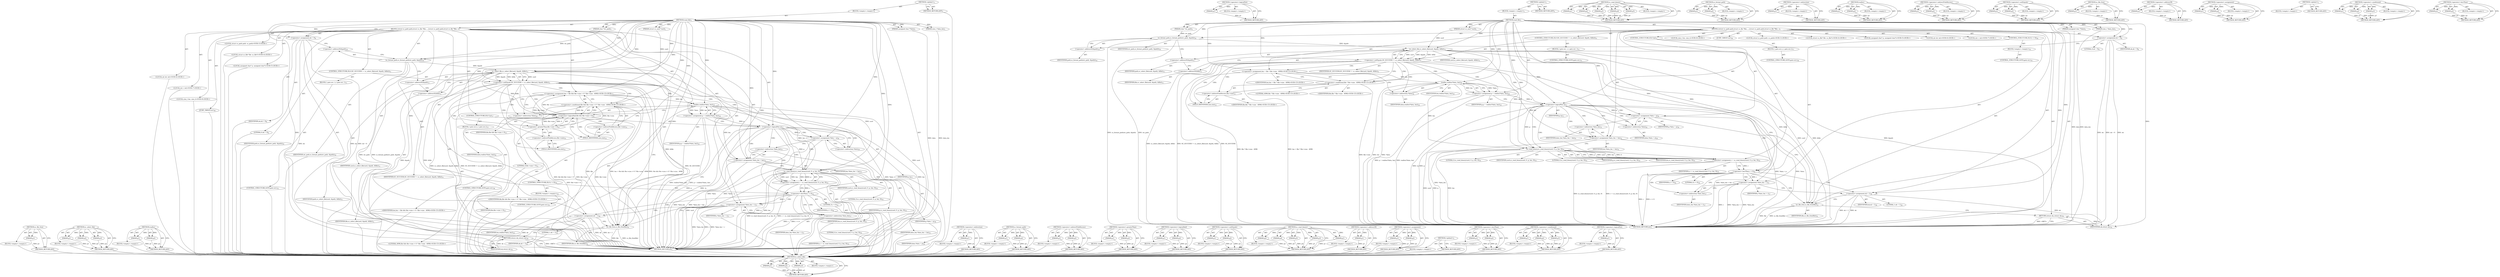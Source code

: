 digraph "&lt;operator&gt;.logicalNot" {
vulnerable_143 [label=<(METHOD,sc_select_file)>];
vulnerable_144 [label=<(PARAM,p1)>];
vulnerable_145 [label=<(PARAM,p2)>];
vulnerable_146 [label=<(PARAM,p3)>];
vulnerable_147 [label=<(BLOCK,&lt;empty&gt;,&lt;empty&gt;)>];
vulnerable_148 [label=<(METHOD_RETURN,ANY)>];
vulnerable_169 [label=<(METHOD,&lt;operator&gt;.logicalNot)>];
vulnerable_170 [label=<(PARAM,p1)>];
vulnerable_171 [label=<(BLOCK,&lt;empty&gt;,&lt;empty&gt;)>];
vulnerable_172 [label=<(METHOD_RETURN,ANY)>];
vulnerable_6 [label=<(METHOD,&lt;global&gt;)<SUB>1</SUB>>];
vulnerable_7 [label=<(BLOCK,&lt;empty&gt;,&lt;empty&gt;)<SUB>1</SUB>>];
vulnerable_8 [label=<(METHOD,read_file)<SUB>1</SUB>>];
vulnerable_9 [label=<(PARAM,struct sc_card *card)<SUB>1</SUB>>];
vulnerable_10 [label=<(PARAM,char *str_path)<SUB>1</SUB>>];
vulnerable_11 [label=<(PARAM,unsigned char **data)<SUB>1</SUB>>];
vulnerable_12 [label=<(PARAM,size_t *data_len)<SUB>1</SUB>>];
vulnerable_13 [label=<(BLOCK,{
	struct sc_path path;
	struct sc_file *file;
...,{
	struct sc_path path;
	struct sc_file *file;
...)<SUB>2</SUB>>];
vulnerable_14 [label="<(LOCAL,struct sc_path path: sc_path)<SUB>3</SUB>>"];
vulnerable_15 [label="<(LOCAL,struct sc_file* file: sc_file*)<SUB>4</SUB>>"];
vulnerable_16 [label="<(LOCAL,unsigned char* p: unsigned char*)<SUB>5</SUB>>"];
vulnerable_17 [label="<(LOCAL,int ok: int)<SUB>6</SUB>>"];
vulnerable_18 [label=<(&lt;operator&gt;.assignment,ok = 0)<SUB>6</SUB>>];
vulnerable_19 [label=<(IDENTIFIER,ok,ok = 0)<SUB>6</SUB>>];
vulnerable_20 [label=<(LITERAL,0,ok = 0)<SUB>6</SUB>>];
vulnerable_21 [label="<(LOCAL,int r: int)<SUB>7</SUB>>"];
vulnerable_22 [label="<(LOCAL,size_t len: size_t)<SUB>8</SUB>>"];
vulnerable_23 [label=<(sc_format_path,sc_format_path(str_path, &amp;path))<SUB>10</SUB>>];
vulnerable_24 [label=<(IDENTIFIER,str_path,sc_format_path(str_path, &amp;path))<SUB>10</SUB>>];
vulnerable_25 [label=<(&lt;operator&gt;.addressOf,&amp;path)<SUB>10</SUB>>];
vulnerable_26 [label=<(IDENTIFIER,path,sc_format_path(str_path, &amp;path))<SUB>10</SUB>>];
vulnerable_27 [label=<(CONTROL_STRUCTURE,IF,if (SC_SUCCESS != sc_select_file(card, &amp;path, &amp;file)))<SUB>11</SUB>>];
vulnerable_28 [label=<(&lt;operator&gt;.notEquals,SC_SUCCESS != sc_select_file(card, &amp;path, &amp;file))<SUB>11</SUB>>];
vulnerable_29 [label=<(IDENTIFIER,SC_SUCCESS,SC_SUCCESS != sc_select_file(card, &amp;path, &amp;file))<SUB>11</SUB>>];
vulnerable_30 [label=<(sc_select_file,sc_select_file(card, &amp;path, &amp;file))<SUB>11</SUB>>];
vulnerable_31 [label=<(IDENTIFIER,card,sc_select_file(card, &amp;path, &amp;file))<SUB>11</SUB>>];
vulnerable_32 [label=<(&lt;operator&gt;.addressOf,&amp;path)<SUB>11</SUB>>];
vulnerable_33 [label=<(IDENTIFIER,path,sc_select_file(card, &amp;path, &amp;file))<SUB>11</SUB>>];
vulnerable_34 [label=<(&lt;operator&gt;.addressOf,&amp;file)<SUB>11</SUB>>];
vulnerable_35 [label=<(IDENTIFIER,file,sc_select_file(card, &amp;path, &amp;file))<SUB>11</SUB>>];
vulnerable_36 [label=<(BLOCK,{
 		goto err;
 	},{
 		goto err;
 	})<SUB>11</SUB>>];
vulnerable_37 [label=<(CONTROL_STRUCTURE,GOTO,goto err;)<SUB>12</SUB>>];
vulnerable_38 [label="<(&lt;operator&gt;.assignment,len = file ? file-&gt;size : 4096)<SUB>15</SUB>>"];
vulnerable_39 [label="<(IDENTIFIER,len,len = file ? file-&gt;size : 4096)<SUB>15</SUB>>"];
vulnerable_40 [label="<(&lt;operator&gt;.conditional,file ? file-&gt;size : 4096)<SUB>15</SUB>>"];
vulnerable_41 [label="<(IDENTIFIER,file,file ? file-&gt;size : 4096)<SUB>15</SUB>>"];
vulnerable_42 [label=<(&lt;operator&gt;.indirectFieldAccess,file-&gt;size)<SUB>15</SUB>>];
vulnerable_43 [label="<(IDENTIFIER,file,file ? file-&gt;size : 4096)<SUB>15</SUB>>"];
vulnerable_44 [label=<(FIELD_IDENTIFIER,size,size)<SUB>15</SUB>>];
vulnerable_45 [label="<(LITERAL,4096,file ? file-&gt;size : 4096)<SUB>15</SUB>>"];
vulnerable_46 [label=<(&lt;operator&gt;.assignment,p = realloc(*data, len))<SUB>16</SUB>>];
vulnerable_47 [label=<(IDENTIFIER,p,p = realloc(*data, len))<SUB>16</SUB>>];
vulnerable_48 [label=<(realloc,realloc(*data, len))<SUB>16</SUB>>];
vulnerable_49 [label=<(&lt;operator&gt;.indirection,*data)<SUB>16</SUB>>];
vulnerable_50 [label=<(IDENTIFIER,data,realloc(*data, len))<SUB>16</SUB>>];
vulnerable_51 [label=<(IDENTIFIER,len,realloc(*data, len))<SUB>16</SUB>>];
vulnerable_52 [label=<(CONTROL_STRUCTURE,IF,if (!p))<SUB>17</SUB>>];
vulnerable_53 [label=<(&lt;operator&gt;.logicalNot,!p)<SUB>17</SUB>>];
vulnerable_54 [label=<(IDENTIFIER,p,!p)<SUB>17</SUB>>];
vulnerable_55 [label=<(BLOCK,{
 		goto err;
	},{
 		goto err;
	})<SUB>17</SUB>>];
vulnerable_56 [label=<(CONTROL_STRUCTURE,GOTO,goto err;)<SUB>18</SUB>>];
vulnerable_57 [label=<(&lt;operator&gt;.assignment,*data = p)<SUB>20</SUB>>];
vulnerable_58 [label=<(&lt;operator&gt;.indirection,*data)<SUB>20</SUB>>];
vulnerable_59 [label=<(IDENTIFIER,data,*data = p)<SUB>20</SUB>>];
vulnerable_60 [label=<(IDENTIFIER,p,*data = p)<SUB>20</SUB>>];
vulnerable_61 [label=<(&lt;operator&gt;.assignment,*data_len = len)<SUB>21</SUB>>];
vulnerable_62 [label=<(&lt;operator&gt;.indirection,*data_len)<SUB>21</SUB>>];
vulnerable_63 [label=<(IDENTIFIER,data_len,*data_len = len)<SUB>21</SUB>>];
vulnerable_64 [label=<(IDENTIFIER,len,*data_len = len)<SUB>21</SUB>>];
vulnerable_65 [label=<(&lt;operator&gt;.assignment,r = sc_read_binary(card, 0, p, len, 0))<SUB>23</SUB>>];
vulnerable_66 [label=<(IDENTIFIER,r,r = sc_read_binary(card, 0, p, len, 0))<SUB>23</SUB>>];
vulnerable_67 [label=<(sc_read_binary,sc_read_binary(card, 0, p, len, 0))<SUB>23</SUB>>];
vulnerable_68 [label=<(IDENTIFIER,card,sc_read_binary(card, 0, p, len, 0))<SUB>23</SUB>>];
vulnerable_69 [label=<(LITERAL,0,sc_read_binary(card, 0, p, len, 0))<SUB>23</SUB>>];
vulnerable_70 [label=<(IDENTIFIER,p,sc_read_binary(card, 0, p, len, 0))<SUB>23</SUB>>];
vulnerable_71 [label=<(IDENTIFIER,len,sc_read_binary(card, 0, p, len, 0))<SUB>23</SUB>>];
vulnerable_72 [label=<(LITERAL,0,sc_read_binary(card, 0, p, len, 0))<SUB>23</SUB>>];
vulnerable_73 [label=<(CONTROL_STRUCTURE,IF,if (r &lt; 0))<SUB>24</SUB>>];
vulnerable_74 [label=<(&lt;operator&gt;.lessThan,r &lt; 0)<SUB>24</SUB>>];
vulnerable_75 [label=<(IDENTIFIER,r,r &lt; 0)<SUB>24</SUB>>];
vulnerable_76 [label=<(LITERAL,0,r &lt; 0)<SUB>24</SUB>>];
vulnerable_77 [label=<(BLOCK,&lt;empty&gt;,&lt;empty&gt;)<SUB>25</SUB>>];
vulnerable_78 [label=<(CONTROL_STRUCTURE,GOTO,goto err;)<SUB>25</SUB>>];
vulnerable_79 [label=<(&lt;operator&gt;.assignment,*data_len = r)<SUB>27</SUB>>];
vulnerable_80 [label=<(&lt;operator&gt;.indirection,*data_len)<SUB>27</SUB>>];
vulnerable_81 [label=<(IDENTIFIER,data_len,*data_len = r)<SUB>27</SUB>>];
vulnerable_82 [label=<(IDENTIFIER,r,*data_len = r)<SUB>27</SUB>>];
vulnerable_83 [label=<(&lt;operator&gt;.assignment,ok = 1)<SUB>28</SUB>>];
vulnerable_84 [label=<(IDENTIFIER,ok,ok = 1)<SUB>28</SUB>>];
vulnerable_85 [label=<(LITERAL,1,ok = 1)<SUB>28</SUB>>];
vulnerable_86 [label=<(JUMP_TARGET,err)<SUB>30</SUB>>];
vulnerable_87 [label=<(sc_file_free,sc_file_free(file))<SUB>31</SUB>>];
vulnerable_88 [label=<(IDENTIFIER,file,sc_file_free(file))<SUB>31</SUB>>];
vulnerable_89 [label=<(RETURN,return ok;,return ok;)<SUB>33</SUB>>];
vulnerable_90 [label=<(IDENTIFIER,ok,return ok;)<SUB>33</SUB>>];
vulnerable_91 [label=<(METHOD_RETURN,int)<SUB>1</SUB>>];
vulnerable_93 [label=<(METHOD_RETURN,ANY)<SUB>1</SUB>>];
vulnerable_173 [label=<(METHOD,sc_read_binary)>];
vulnerable_174 [label=<(PARAM,p1)>];
vulnerable_175 [label=<(PARAM,p2)>];
vulnerable_176 [label=<(PARAM,p3)>];
vulnerable_177 [label=<(PARAM,p4)>];
vulnerable_178 [label=<(PARAM,p5)>];
vulnerable_179 [label=<(BLOCK,&lt;empty&gt;,&lt;empty&gt;)>];
vulnerable_180 [label=<(METHOD_RETURN,ANY)>];
vulnerable_129 [label=<(METHOD,sc_format_path)>];
vulnerable_130 [label=<(PARAM,p1)>];
vulnerable_131 [label=<(PARAM,p2)>];
vulnerable_132 [label=<(BLOCK,&lt;empty&gt;,&lt;empty&gt;)>];
vulnerable_133 [label=<(METHOD_RETURN,ANY)>];
vulnerable_165 [label=<(METHOD,&lt;operator&gt;.indirection)>];
vulnerable_166 [label=<(PARAM,p1)>];
vulnerable_167 [label=<(BLOCK,&lt;empty&gt;,&lt;empty&gt;)>];
vulnerable_168 [label=<(METHOD_RETURN,ANY)>];
vulnerable_160 [label=<(METHOD,realloc)>];
vulnerable_161 [label=<(PARAM,p1)>];
vulnerable_162 [label=<(PARAM,p2)>];
vulnerable_163 [label=<(BLOCK,&lt;empty&gt;,&lt;empty&gt;)>];
vulnerable_164 [label=<(METHOD_RETURN,ANY)>];
vulnerable_155 [label=<(METHOD,&lt;operator&gt;.indirectFieldAccess)>];
vulnerable_156 [label=<(PARAM,p1)>];
vulnerable_157 [label=<(PARAM,p2)>];
vulnerable_158 [label=<(BLOCK,&lt;empty&gt;,&lt;empty&gt;)>];
vulnerable_159 [label=<(METHOD_RETURN,ANY)>];
vulnerable_138 [label=<(METHOD,&lt;operator&gt;.notEquals)>];
vulnerable_139 [label=<(PARAM,p1)>];
vulnerable_140 [label=<(PARAM,p2)>];
vulnerable_141 [label=<(BLOCK,&lt;empty&gt;,&lt;empty&gt;)>];
vulnerable_142 [label=<(METHOD_RETURN,ANY)>];
vulnerable_186 [label=<(METHOD,sc_file_free)>];
vulnerable_187 [label=<(PARAM,p1)>];
vulnerable_188 [label=<(BLOCK,&lt;empty&gt;,&lt;empty&gt;)>];
vulnerable_189 [label=<(METHOD_RETURN,ANY)>];
vulnerable_134 [label=<(METHOD,&lt;operator&gt;.addressOf)>];
vulnerable_135 [label=<(PARAM,p1)>];
vulnerable_136 [label=<(BLOCK,&lt;empty&gt;,&lt;empty&gt;)>];
vulnerable_137 [label=<(METHOD_RETURN,ANY)>];
vulnerable_124 [label=<(METHOD,&lt;operator&gt;.assignment)>];
vulnerable_125 [label=<(PARAM,p1)>];
vulnerable_126 [label=<(PARAM,p2)>];
vulnerable_127 [label=<(BLOCK,&lt;empty&gt;,&lt;empty&gt;)>];
vulnerable_128 [label=<(METHOD_RETURN,ANY)>];
vulnerable_118 [label=<(METHOD,&lt;global&gt;)<SUB>1</SUB>>];
vulnerable_119 [label=<(BLOCK,&lt;empty&gt;,&lt;empty&gt;)>];
vulnerable_120 [label=<(METHOD_RETURN,ANY)>];
vulnerable_149 [label=<(METHOD,&lt;operator&gt;.conditional)>];
vulnerable_150 [label=<(PARAM,p1)>];
vulnerable_151 [label=<(PARAM,p2)>];
vulnerable_152 [label=<(PARAM,p3)>];
vulnerable_153 [label=<(BLOCK,&lt;empty&gt;,&lt;empty&gt;)>];
vulnerable_154 [label=<(METHOD_RETURN,ANY)>];
vulnerable_181 [label=<(METHOD,&lt;operator&gt;.lessThan)>];
vulnerable_182 [label=<(PARAM,p1)>];
vulnerable_183 [label=<(PARAM,p2)>];
vulnerable_184 [label=<(BLOCK,&lt;empty&gt;,&lt;empty&gt;)>];
vulnerable_185 [label=<(METHOD_RETURN,ANY)>];
fixed_202 [label=<(METHOD,sc_file_free)>];
fixed_203 [label=<(PARAM,p1)>];
fixed_204 [label=<(BLOCK,&lt;empty&gt;,&lt;empty&gt;)>];
fixed_205 [label=<(METHOD_RETURN,ANY)>];
fixed_149 [label=<(METHOD,sc_select_file)>];
fixed_150 [label=<(PARAM,p1)>];
fixed_151 [label=<(PARAM,p2)>];
fixed_152 [label=<(PARAM,p3)>];
fixed_153 [label=<(BLOCK,&lt;empty&gt;,&lt;empty&gt;)>];
fixed_154 [label=<(METHOD_RETURN,ANY)>];
fixed_176 [label=<(METHOD,realloc)>];
fixed_177 [label=<(PARAM,p1)>];
fixed_178 [label=<(PARAM,p2)>];
fixed_179 [label=<(BLOCK,&lt;empty&gt;,&lt;empty&gt;)>];
fixed_180 [label=<(METHOD_RETURN,ANY)>];
fixed_6 [label=<(METHOD,&lt;global&gt;)<SUB>1</SUB>>];
fixed_7 [label=<(BLOCK,&lt;empty&gt;,&lt;empty&gt;)<SUB>1</SUB>>];
fixed_8 [label=<(METHOD,read_file)<SUB>1</SUB>>];
fixed_9 [label=<(PARAM,struct sc_card *card)<SUB>1</SUB>>];
fixed_10 [label=<(PARAM,char *str_path)<SUB>1</SUB>>];
fixed_11 [label=<(PARAM,unsigned char **data)<SUB>1</SUB>>];
fixed_12 [label=<(PARAM,size_t *data_len)<SUB>1</SUB>>];
fixed_13 [label=<(BLOCK,{
	struct sc_path path;
	struct sc_file *file;
...,{
	struct sc_path path;
	struct sc_file *file;
...)<SUB>2</SUB>>];
fixed_14 [label="<(LOCAL,struct sc_path path: sc_path)<SUB>3</SUB>>"];
fixed_15 [label="<(LOCAL,struct sc_file* file: sc_file*)<SUB>4</SUB>>"];
fixed_16 [label="<(LOCAL,unsigned char* p: unsigned char*)<SUB>5</SUB>>"];
fixed_17 [label="<(LOCAL,int ok: int)<SUB>6</SUB>>"];
fixed_18 [label=<(&lt;operator&gt;.assignment,ok = 0)<SUB>6</SUB>>];
fixed_19 [label=<(IDENTIFIER,ok,ok = 0)<SUB>6</SUB>>];
fixed_20 [label=<(LITERAL,0,ok = 0)<SUB>6</SUB>>];
fixed_21 [label="<(LOCAL,int r: int)<SUB>7</SUB>>"];
fixed_22 [label="<(LOCAL,size_t len: size_t)<SUB>8</SUB>>"];
fixed_23 [label=<(sc_format_path,sc_format_path(str_path, &amp;path))<SUB>10</SUB>>];
fixed_24 [label=<(IDENTIFIER,str_path,sc_format_path(str_path, &amp;path))<SUB>10</SUB>>];
fixed_25 [label=<(&lt;operator&gt;.addressOf,&amp;path)<SUB>10</SUB>>];
fixed_26 [label=<(IDENTIFIER,path,sc_format_path(str_path, &amp;path))<SUB>10</SUB>>];
fixed_27 [label=<(CONTROL_STRUCTURE,IF,if (SC_SUCCESS != sc_select_file(card, &amp;path, &amp;file)))<SUB>11</SUB>>];
fixed_28 [label=<(&lt;operator&gt;.notEquals,SC_SUCCESS != sc_select_file(card, &amp;path, &amp;file))<SUB>11</SUB>>];
fixed_29 [label=<(IDENTIFIER,SC_SUCCESS,SC_SUCCESS != sc_select_file(card, &amp;path, &amp;file))<SUB>11</SUB>>];
fixed_30 [label=<(sc_select_file,sc_select_file(card, &amp;path, &amp;file))<SUB>11</SUB>>];
fixed_31 [label=<(IDENTIFIER,card,sc_select_file(card, &amp;path, &amp;file))<SUB>11</SUB>>];
fixed_32 [label=<(&lt;operator&gt;.addressOf,&amp;path)<SUB>11</SUB>>];
fixed_33 [label=<(IDENTIFIER,path,sc_select_file(card, &amp;path, &amp;file))<SUB>11</SUB>>];
fixed_34 [label=<(&lt;operator&gt;.addressOf,&amp;file)<SUB>11</SUB>>];
fixed_35 [label=<(IDENTIFIER,file,sc_select_file(card, &amp;path, &amp;file))<SUB>11</SUB>>];
fixed_36 [label=<(BLOCK,{
 		goto err;
 	},{
 		goto err;
 	})<SUB>11</SUB>>];
fixed_37 [label=<(CONTROL_STRUCTURE,GOTO,goto err;)<SUB>12</SUB>>];
fixed_38 [label="<(&lt;operator&gt;.assignment,len = file &amp;&amp; file-&gt;size &gt; 0 ? file-&gt;size : 4096)<SUB>15</SUB>>"];
fixed_39 [label="<(IDENTIFIER,len,len = file &amp;&amp; file-&gt;size &gt; 0 ? file-&gt;size : 4096)<SUB>15</SUB>>"];
fixed_40 [label="<(&lt;operator&gt;.conditional,file &amp;&amp; file-&gt;size &gt; 0 ? file-&gt;size : 4096)<SUB>15</SUB>>"];
fixed_41 [label=<(&lt;operator&gt;.logicalAnd,file &amp;&amp; file-&gt;size &gt; 0)<SUB>15</SUB>>];
fixed_42 [label=<(IDENTIFIER,file,file &amp;&amp; file-&gt;size &gt; 0)<SUB>15</SUB>>];
fixed_43 [label=<(&lt;operator&gt;.greaterThan,file-&gt;size &gt; 0)<SUB>15</SUB>>];
fixed_44 [label=<(&lt;operator&gt;.indirectFieldAccess,file-&gt;size)<SUB>15</SUB>>];
fixed_45 [label=<(IDENTIFIER,file,file-&gt;size &gt; 0)<SUB>15</SUB>>];
fixed_46 [label=<(FIELD_IDENTIFIER,size,size)<SUB>15</SUB>>];
fixed_47 [label=<(LITERAL,0,file-&gt;size &gt; 0)<SUB>15</SUB>>];
fixed_48 [label=<(&lt;operator&gt;.indirectFieldAccess,file-&gt;size)<SUB>15</SUB>>];
fixed_49 [label="<(IDENTIFIER,file,file &amp;&amp; file-&gt;size &gt; 0 ? file-&gt;size : 4096)<SUB>15</SUB>>"];
fixed_50 [label=<(FIELD_IDENTIFIER,size,size)<SUB>15</SUB>>];
fixed_51 [label="<(LITERAL,4096,file &amp;&amp; file-&gt;size &gt; 0 ? file-&gt;size : 4096)<SUB>15</SUB>>"];
fixed_52 [label=<(&lt;operator&gt;.assignment,p = realloc(*data, len))<SUB>16</SUB>>];
fixed_53 [label=<(IDENTIFIER,p,p = realloc(*data, len))<SUB>16</SUB>>];
fixed_54 [label=<(realloc,realloc(*data, len))<SUB>16</SUB>>];
fixed_55 [label=<(&lt;operator&gt;.indirection,*data)<SUB>16</SUB>>];
fixed_56 [label=<(IDENTIFIER,data,realloc(*data, len))<SUB>16</SUB>>];
fixed_57 [label=<(IDENTIFIER,len,realloc(*data, len))<SUB>16</SUB>>];
fixed_58 [label=<(CONTROL_STRUCTURE,IF,if (!p))<SUB>17</SUB>>];
fixed_59 [label=<(&lt;operator&gt;.logicalNot,!p)<SUB>17</SUB>>];
fixed_60 [label=<(IDENTIFIER,p,!p)<SUB>17</SUB>>];
fixed_61 [label=<(BLOCK,{
 		goto err;
	},{
 		goto err;
	})<SUB>17</SUB>>];
fixed_62 [label=<(CONTROL_STRUCTURE,GOTO,goto err;)<SUB>18</SUB>>];
fixed_63 [label=<(&lt;operator&gt;.assignment,*data = p)<SUB>20</SUB>>];
fixed_64 [label=<(&lt;operator&gt;.indirection,*data)<SUB>20</SUB>>];
fixed_65 [label=<(IDENTIFIER,data,*data = p)<SUB>20</SUB>>];
fixed_66 [label=<(IDENTIFIER,p,*data = p)<SUB>20</SUB>>];
fixed_67 [label=<(&lt;operator&gt;.assignment,*data_len = len)<SUB>21</SUB>>];
fixed_68 [label=<(&lt;operator&gt;.indirection,*data_len)<SUB>21</SUB>>];
fixed_69 [label=<(IDENTIFIER,data_len,*data_len = len)<SUB>21</SUB>>];
fixed_70 [label=<(IDENTIFIER,len,*data_len = len)<SUB>21</SUB>>];
fixed_71 [label=<(&lt;operator&gt;.assignment,r = sc_read_binary(card, 0, p, len, 0))<SUB>23</SUB>>];
fixed_72 [label=<(IDENTIFIER,r,r = sc_read_binary(card, 0, p, len, 0))<SUB>23</SUB>>];
fixed_73 [label=<(sc_read_binary,sc_read_binary(card, 0, p, len, 0))<SUB>23</SUB>>];
fixed_74 [label=<(IDENTIFIER,card,sc_read_binary(card, 0, p, len, 0))<SUB>23</SUB>>];
fixed_75 [label=<(LITERAL,0,sc_read_binary(card, 0, p, len, 0))<SUB>23</SUB>>];
fixed_76 [label=<(IDENTIFIER,p,sc_read_binary(card, 0, p, len, 0))<SUB>23</SUB>>];
fixed_77 [label=<(IDENTIFIER,len,sc_read_binary(card, 0, p, len, 0))<SUB>23</SUB>>];
fixed_78 [label=<(LITERAL,0,sc_read_binary(card, 0, p, len, 0))<SUB>23</SUB>>];
fixed_79 [label=<(CONTROL_STRUCTURE,IF,if (r &lt; 0))<SUB>24</SUB>>];
fixed_80 [label=<(&lt;operator&gt;.lessThan,r &lt; 0)<SUB>24</SUB>>];
fixed_81 [label=<(IDENTIFIER,r,r &lt; 0)<SUB>24</SUB>>];
fixed_82 [label=<(LITERAL,0,r &lt; 0)<SUB>24</SUB>>];
fixed_83 [label=<(BLOCK,&lt;empty&gt;,&lt;empty&gt;)<SUB>25</SUB>>];
fixed_84 [label=<(CONTROL_STRUCTURE,GOTO,goto err;)<SUB>25</SUB>>];
fixed_85 [label=<(&lt;operator&gt;.assignment,*data_len = r)<SUB>27</SUB>>];
fixed_86 [label=<(&lt;operator&gt;.indirection,*data_len)<SUB>27</SUB>>];
fixed_87 [label=<(IDENTIFIER,data_len,*data_len = r)<SUB>27</SUB>>];
fixed_88 [label=<(IDENTIFIER,r,*data_len = r)<SUB>27</SUB>>];
fixed_89 [label=<(&lt;operator&gt;.assignment,ok = 1)<SUB>28</SUB>>];
fixed_90 [label=<(IDENTIFIER,ok,ok = 1)<SUB>28</SUB>>];
fixed_91 [label=<(LITERAL,1,ok = 1)<SUB>28</SUB>>];
fixed_92 [label=<(JUMP_TARGET,err)<SUB>30</SUB>>];
fixed_93 [label=<(sc_file_free,sc_file_free(file))<SUB>31</SUB>>];
fixed_94 [label=<(IDENTIFIER,file,sc_file_free(file))<SUB>31</SUB>>];
fixed_95 [label=<(RETURN,return ok;,return ok;)<SUB>33</SUB>>];
fixed_96 [label=<(IDENTIFIER,ok,return ok;)<SUB>33</SUB>>];
fixed_97 [label=<(METHOD_RETURN,int)<SUB>1</SUB>>];
fixed_99 [label=<(METHOD_RETURN,ANY)<SUB>1</SUB>>];
fixed_181 [label=<(METHOD,&lt;operator&gt;.indirection)>];
fixed_182 [label=<(PARAM,p1)>];
fixed_183 [label=<(BLOCK,&lt;empty&gt;,&lt;empty&gt;)>];
fixed_184 [label=<(METHOD_RETURN,ANY)>];
fixed_135 [label=<(METHOD,sc_format_path)>];
fixed_136 [label=<(PARAM,p1)>];
fixed_137 [label=<(PARAM,p2)>];
fixed_138 [label=<(BLOCK,&lt;empty&gt;,&lt;empty&gt;)>];
fixed_139 [label=<(METHOD_RETURN,ANY)>];
fixed_171 [label=<(METHOD,&lt;operator&gt;.indirectFieldAccess)>];
fixed_172 [label=<(PARAM,p1)>];
fixed_173 [label=<(PARAM,p2)>];
fixed_174 [label=<(BLOCK,&lt;empty&gt;,&lt;empty&gt;)>];
fixed_175 [label=<(METHOD_RETURN,ANY)>];
fixed_166 [label=<(METHOD,&lt;operator&gt;.greaterThan)>];
fixed_167 [label=<(PARAM,p1)>];
fixed_168 [label=<(PARAM,p2)>];
fixed_169 [label=<(BLOCK,&lt;empty&gt;,&lt;empty&gt;)>];
fixed_170 [label=<(METHOD_RETURN,ANY)>];
fixed_161 [label=<(METHOD,&lt;operator&gt;.logicalAnd)>];
fixed_162 [label=<(PARAM,p1)>];
fixed_163 [label=<(PARAM,p2)>];
fixed_164 [label=<(BLOCK,&lt;empty&gt;,&lt;empty&gt;)>];
fixed_165 [label=<(METHOD_RETURN,ANY)>];
fixed_144 [label=<(METHOD,&lt;operator&gt;.notEquals)>];
fixed_145 [label=<(PARAM,p1)>];
fixed_146 [label=<(PARAM,p2)>];
fixed_147 [label=<(BLOCK,&lt;empty&gt;,&lt;empty&gt;)>];
fixed_148 [label=<(METHOD_RETURN,ANY)>];
fixed_189 [label=<(METHOD,sc_read_binary)>];
fixed_190 [label=<(PARAM,p1)>];
fixed_191 [label=<(PARAM,p2)>];
fixed_192 [label=<(PARAM,p3)>];
fixed_193 [label=<(PARAM,p4)>];
fixed_194 [label=<(PARAM,p5)>];
fixed_195 [label=<(BLOCK,&lt;empty&gt;,&lt;empty&gt;)>];
fixed_196 [label=<(METHOD_RETURN,ANY)>];
fixed_140 [label=<(METHOD,&lt;operator&gt;.addressOf)>];
fixed_141 [label=<(PARAM,p1)>];
fixed_142 [label=<(BLOCK,&lt;empty&gt;,&lt;empty&gt;)>];
fixed_143 [label=<(METHOD_RETURN,ANY)>];
fixed_130 [label=<(METHOD,&lt;operator&gt;.assignment)>];
fixed_131 [label=<(PARAM,p1)>];
fixed_132 [label=<(PARAM,p2)>];
fixed_133 [label=<(BLOCK,&lt;empty&gt;,&lt;empty&gt;)>];
fixed_134 [label=<(METHOD_RETURN,ANY)>];
fixed_124 [label=<(METHOD,&lt;global&gt;)<SUB>1</SUB>>];
fixed_125 [label=<(BLOCK,&lt;empty&gt;,&lt;empty&gt;)>];
fixed_126 [label=<(METHOD_RETURN,ANY)>];
fixed_197 [label=<(METHOD,&lt;operator&gt;.lessThan)>];
fixed_198 [label=<(PARAM,p1)>];
fixed_199 [label=<(PARAM,p2)>];
fixed_200 [label=<(BLOCK,&lt;empty&gt;,&lt;empty&gt;)>];
fixed_201 [label=<(METHOD_RETURN,ANY)>];
fixed_155 [label=<(METHOD,&lt;operator&gt;.conditional)>];
fixed_156 [label=<(PARAM,p1)>];
fixed_157 [label=<(PARAM,p2)>];
fixed_158 [label=<(PARAM,p3)>];
fixed_159 [label=<(BLOCK,&lt;empty&gt;,&lt;empty&gt;)>];
fixed_160 [label=<(METHOD_RETURN,ANY)>];
fixed_185 [label=<(METHOD,&lt;operator&gt;.logicalNot)>];
fixed_186 [label=<(PARAM,p1)>];
fixed_187 [label=<(BLOCK,&lt;empty&gt;,&lt;empty&gt;)>];
fixed_188 [label=<(METHOD_RETURN,ANY)>];
vulnerable_143 -> vulnerable_144  [key=0, label="AST: "];
vulnerable_143 -> vulnerable_144  [key=1, label="DDG: "];
vulnerable_143 -> vulnerable_147  [key=0, label="AST: "];
vulnerable_143 -> vulnerable_145  [key=0, label="AST: "];
vulnerable_143 -> vulnerable_145  [key=1, label="DDG: "];
vulnerable_143 -> vulnerable_148  [key=0, label="AST: "];
vulnerable_143 -> vulnerable_148  [key=1, label="CFG: "];
vulnerable_143 -> vulnerable_146  [key=0, label="AST: "];
vulnerable_143 -> vulnerable_146  [key=1, label="DDG: "];
vulnerable_144 -> vulnerable_148  [key=0, label="DDG: p1"];
vulnerable_145 -> vulnerable_148  [key=0, label="DDG: p2"];
vulnerable_146 -> vulnerable_148  [key=0, label="DDG: p3"];
vulnerable_169 -> vulnerable_170  [key=0, label="AST: "];
vulnerable_169 -> vulnerable_170  [key=1, label="DDG: "];
vulnerable_169 -> vulnerable_171  [key=0, label="AST: "];
vulnerable_169 -> vulnerable_172  [key=0, label="AST: "];
vulnerable_169 -> vulnerable_172  [key=1, label="CFG: "];
vulnerable_170 -> vulnerable_172  [key=0, label="DDG: p1"];
vulnerable_6 -> vulnerable_7  [key=0, label="AST: "];
vulnerable_6 -> vulnerable_93  [key=0, label="AST: "];
vulnerable_6 -> vulnerable_93  [key=1, label="CFG: "];
vulnerable_7 -> vulnerable_8  [key=0, label="AST: "];
vulnerable_8 -> vulnerable_9  [key=0, label="AST: "];
vulnerable_8 -> vulnerable_9  [key=1, label="DDG: "];
vulnerable_8 -> vulnerable_10  [key=0, label="AST: "];
vulnerable_8 -> vulnerable_10  [key=1, label="DDG: "];
vulnerable_8 -> vulnerable_11  [key=0, label="AST: "];
vulnerable_8 -> vulnerable_11  [key=1, label="DDG: "];
vulnerable_8 -> vulnerable_12  [key=0, label="AST: "];
vulnerable_8 -> vulnerable_12  [key=1, label="DDG: "];
vulnerable_8 -> vulnerable_13  [key=0, label="AST: "];
vulnerable_8 -> vulnerable_91  [key=0, label="AST: "];
vulnerable_8 -> vulnerable_18  [key=0, label="CFG: "];
vulnerable_8 -> vulnerable_18  [key=1, label="DDG: "];
vulnerable_8 -> vulnerable_38  [key=0, label="DDG: "];
vulnerable_8 -> vulnerable_57  [key=0, label="DDG: "];
vulnerable_8 -> vulnerable_61  [key=0, label="DDG: "];
vulnerable_8 -> vulnerable_79  [key=0, label="DDG: "];
vulnerable_8 -> vulnerable_83  [key=0, label="DDG: "];
vulnerable_8 -> vulnerable_23  [key=0, label="DDG: "];
vulnerable_8 -> vulnerable_87  [key=0, label="DDG: "];
vulnerable_8 -> vulnerable_90  [key=0, label="DDG: "];
vulnerable_8 -> vulnerable_28  [key=0, label="DDG: "];
vulnerable_8 -> vulnerable_40  [key=0, label="DDG: "];
vulnerable_8 -> vulnerable_48  [key=0, label="DDG: "];
vulnerable_8 -> vulnerable_53  [key=0, label="DDG: "];
vulnerable_8 -> vulnerable_67  [key=0, label="DDG: "];
vulnerable_8 -> vulnerable_74  [key=0, label="DDG: "];
vulnerable_8 -> vulnerable_30  [key=0, label="DDG: "];
vulnerable_9 -> vulnerable_30  [key=0, label="DDG: card"];
vulnerable_10 -> vulnerable_23  [key=0, label="DDG: str_path"];
vulnerable_11 -> vulnerable_91  [key=0, label="DDG: data"];
vulnerable_12 -> vulnerable_91  [key=0, label="DDG: data_len"];
vulnerable_13 -> vulnerable_14  [key=0, label="AST: "];
vulnerable_13 -> vulnerable_15  [key=0, label="AST: "];
vulnerable_13 -> vulnerable_16  [key=0, label="AST: "];
vulnerable_13 -> vulnerable_17  [key=0, label="AST: "];
vulnerable_13 -> vulnerable_18  [key=0, label="AST: "];
vulnerable_13 -> vulnerable_21  [key=0, label="AST: "];
vulnerable_13 -> vulnerable_22  [key=0, label="AST: "];
vulnerable_13 -> vulnerable_23  [key=0, label="AST: "];
vulnerable_13 -> vulnerable_27  [key=0, label="AST: "];
vulnerable_13 -> vulnerable_38  [key=0, label="AST: "];
vulnerable_13 -> vulnerable_46  [key=0, label="AST: "];
vulnerable_13 -> vulnerable_52  [key=0, label="AST: "];
vulnerable_13 -> vulnerable_57  [key=0, label="AST: "];
vulnerable_13 -> vulnerable_61  [key=0, label="AST: "];
vulnerable_13 -> vulnerable_65  [key=0, label="AST: "];
vulnerable_13 -> vulnerable_73  [key=0, label="AST: "];
vulnerable_13 -> vulnerable_79  [key=0, label="AST: "];
vulnerable_13 -> vulnerable_83  [key=0, label="AST: "];
vulnerable_13 -> vulnerable_86  [key=0, label="AST: "];
vulnerable_13 -> vulnerable_87  [key=0, label="AST: "];
vulnerable_13 -> vulnerable_89  [key=0, label="AST: "];
vulnerable_18 -> vulnerable_19  [key=0, label="AST: "];
vulnerable_18 -> vulnerable_20  [key=0, label="AST: "];
vulnerable_18 -> vulnerable_25  [key=0, label="CFG: "];
vulnerable_18 -> vulnerable_91  [key=0, label="DDG: ok"];
vulnerable_18 -> vulnerable_91  [key=1, label="DDG: ok = 0"];
vulnerable_18 -> vulnerable_90  [key=0, label="DDG: ok"];
vulnerable_23 -> vulnerable_24  [key=0, label="AST: "];
vulnerable_23 -> vulnerable_25  [key=0, label="AST: "];
vulnerable_23 -> vulnerable_32  [key=0, label="CFG: "];
vulnerable_23 -> vulnerable_91  [key=0, label="DDG: str_path"];
vulnerable_23 -> vulnerable_91  [key=1, label="DDG: sc_format_path(str_path, &amp;path)"];
vulnerable_23 -> vulnerable_30  [key=0, label="DDG: &amp;path"];
vulnerable_25 -> vulnerable_26  [key=0, label="AST: "];
vulnerable_25 -> vulnerable_23  [key=0, label="CFG: "];
vulnerable_27 -> vulnerable_28  [key=0, label="AST: "];
vulnerable_27 -> vulnerable_36  [key=0, label="AST: "];
vulnerable_28 -> vulnerable_29  [key=0, label="AST: "];
vulnerable_28 -> vulnerable_30  [key=0, label="AST: "];
vulnerable_28 -> vulnerable_87  [key=0, label="CFG: "];
vulnerable_28 -> vulnerable_44  [key=0, label="CFG: "];
vulnerable_28 -> vulnerable_44  [key=1, label="CDG: "];
vulnerable_28 -> vulnerable_40  [key=0, label="CFG: "];
vulnerable_28 -> vulnerable_40  [key=1, label="CDG: "];
vulnerable_28 -> vulnerable_91  [key=0, label="DDG: sc_select_file(card, &amp;path, &amp;file)"];
vulnerable_28 -> vulnerable_91  [key=1, label="DDG: SC_SUCCESS != sc_select_file(card, &amp;path, &amp;file)"];
vulnerable_28 -> vulnerable_91  [key=2, label="DDG: SC_SUCCESS"];
vulnerable_28 -> vulnerable_48  [key=0, label="CDG: "];
vulnerable_28 -> vulnerable_49  [key=0, label="CDG: "];
vulnerable_28 -> vulnerable_46  [key=0, label="CDG: "];
vulnerable_28 -> vulnerable_53  [key=0, label="CDG: "];
vulnerable_28 -> vulnerable_38  [key=0, label="CDG: "];
vulnerable_28 -> vulnerable_42  [key=0, label="CDG: "];
vulnerable_30 -> vulnerable_31  [key=0, label="AST: "];
vulnerable_30 -> vulnerable_32  [key=0, label="AST: "];
vulnerable_30 -> vulnerable_34  [key=0, label="AST: "];
vulnerable_30 -> vulnerable_28  [key=0, label="CFG: "];
vulnerable_30 -> vulnerable_28  [key=1, label="DDG: card"];
vulnerable_30 -> vulnerable_28  [key=2, label="DDG: &amp;path"];
vulnerable_30 -> vulnerable_28  [key=3, label="DDG: &amp;file"];
vulnerable_30 -> vulnerable_91  [key=0, label="DDG: card"];
vulnerable_30 -> vulnerable_91  [key=1, label="DDG: &amp;path"];
vulnerable_30 -> vulnerable_91  [key=2, label="DDG: &amp;file"];
vulnerable_30 -> vulnerable_87  [key=0, label="DDG: &amp;file"];
vulnerable_30 -> vulnerable_67  [key=0, label="DDG: card"];
vulnerable_32 -> vulnerable_33  [key=0, label="AST: "];
vulnerable_32 -> vulnerable_34  [key=0, label="CFG: "];
vulnerable_34 -> vulnerable_35  [key=0, label="AST: "];
vulnerable_34 -> vulnerable_30  [key=0, label="CFG: "];
vulnerable_36 -> vulnerable_37  [key=0, label="AST: "];
vulnerable_38 -> vulnerable_39  [key=0, label="AST: "];
vulnerable_38 -> vulnerable_40  [key=0, label="AST: "];
vulnerable_38 -> vulnerable_49  [key=0, label="CFG: "];
vulnerable_38 -> vulnerable_91  [key=0, label="DDG: file ? file-&gt;size : 4096"];
vulnerable_38 -> vulnerable_91  [key=1, label="DDG: len = file ? file-&gt;size : 4096"];
vulnerable_38 -> vulnerable_48  [key=0, label="DDG: len"];
vulnerable_40 -> vulnerable_41  [key=0, label="AST: "];
vulnerable_40 -> vulnerable_42  [key=0, label="AST: "];
vulnerable_40 -> vulnerable_45  [key=0, label="AST: "];
vulnerable_40 -> vulnerable_38  [key=0, label="CFG: "];
vulnerable_40 -> vulnerable_91  [key=0, label="DDG: file-&gt;size"];
vulnerable_42 -> vulnerable_43  [key=0, label="AST: "];
vulnerable_42 -> vulnerable_44  [key=0, label="AST: "];
vulnerable_42 -> vulnerable_40  [key=0, label="CFG: "];
vulnerable_44 -> vulnerable_42  [key=0, label="CFG: "];
vulnerable_46 -> vulnerable_47  [key=0, label="AST: "];
vulnerable_46 -> vulnerable_48  [key=0, label="AST: "];
vulnerable_46 -> vulnerable_53  [key=0, label="CFG: "];
vulnerable_46 -> vulnerable_53  [key=1, label="DDG: p"];
vulnerable_46 -> vulnerable_91  [key=0, label="DDG: realloc(*data, len)"];
vulnerable_46 -> vulnerable_91  [key=1, label="DDG: p = realloc(*data, len)"];
vulnerable_48 -> vulnerable_49  [key=0, label="AST: "];
vulnerable_48 -> vulnerable_51  [key=0, label="AST: "];
vulnerable_48 -> vulnerable_46  [key=0, label="CFG: "];
vulnerable_48 -> vulnerable_46  [key=1, label="DDG: *data"];
vulnerable_48 -> vulnerable_46  [key=2, label="DDG: len"];
vulnerable_48 -> vulnerable_91  [key=0, label="DDG: *data"];
vulnerable_48 -> vulnerable_91  [key=1, label="DDG: len"];
vulnerable_48 -> vulnerable_61  [key=0, label="DDG: len"];
vulnerable_48 -> vulnerable_67  [key=0, label="DDG: len"];
vulnerable_49 -> vulnerable_50  [key=0, label="AST: "];
vulnerable_49 -> vulnerable_48  [key=0, label="CFG: "];
vulnerable_52 -> vulnerable_53  [key=0, label="AST: "];
vulnerable_52 -> vulnerable_55  [key=0, label="AST: "];
vulnerable_53 -> vulnerable_54  [key=0, label="AST: "];
vulnerable_53 -> vulnerable_87  [key=0, label="CFG: "];
vulnerable_53 -> vulnerable_58  [key=0, label="CFG: "];
vulnerable_53 -> vulnerable_58  [key=1, label="CDG: "];
vulnerable_53 -> vulnerable_91  [key=0, label="DDG: p"];
vulnerable_53 -> vulnerable_91  [key=1, label="DDG: !p"];
vulnerable_53 -> vulnerable_57  [key=0, label="DDG: p"];
vulnerable_53 -> vulnerable_57  [key=1, label="CDG: "];
vulnerable_53 -> vulnerable_67  [key=0, label="DDG: p"];
vulnerable_53 -> vulnerable_67  [key=1, label="CDG: "];
vulnerable_53 -> vulnerable_61  [key=0, label="CDG: "];
vulnerable_53 -> vulnerable_74  [key=0, label="CDG: "];
vulnerable_53 -> vulnerable_65  [key=0, label="CDG: "];
vulnerable_53 -> vulnerable_62  [key=0, label="CDG: "];
vulnerable_55 -> vulnerable_56  [key=0, label="AST: "];
vulnerable_57 -> vulnerable_58  [key=0, label="AST: "];
vulnerable_57 -> vulnerable_60  [key=0, label="AST: "];
vulnerable_57 -> vulnerable_62  [key=0, label="CFG: "];
vulnerable_57 -> vulnerable_91  [key=0, label="DDG: *data"];
vulnerable_57 -> vulnerable_91  [key=1, label="DDG: *data = p"];
vulnerable_58 -> vulnerable_59  [key=0, label="AST: "];
vulnerable_58 -> vulnerable_57  [key=0, label="CFG: "];
vulnerable_61 -> vulnerable_62  [key=0, label="AST: "];
vulnerable_61 -> vulnerable_64  [key=0, label="AST: "];
vulnerable_61 -> vulnerable_67  [key=0, label="CFG: "];
vulnerable_61 -> vulnerable_91  [key=0, label="DDG: *data_len"];
vulnerable_61 -> vulnerable_91  [key=1, label="DDG: *data_len = len"];
vulnerable_62 -> vulnerable_63  [key=0, label="AST: "];
vulnerable_62 -> vulnerable_61  [key=0, label="CFG: "];
vulnerable_65 -> vulnerable_66  [key=0, label="AST: "];
vulnerable_65 -> vulnerable_67  [key=0, label="AST: "];
vulnerable_65 -> vulnerable_74  [key=0, label="CFG: "];
vulnerable_65 -> vulnerable_74  [key=1, label="DDG: r"];
vulnerable_65 -> vulnerable_91  [key=0, label="DDG: sc_read_binary(card, 0, p, len, 0)"];
vulnerable_65 -> vulnerable_91  [key=1, label="DDG: r = sc_read_binary(card, 0, p, len, 0)"];
vulnerable_67 -> vulnerable_68  [key=0, label="AST: "];
vulnerable_67 -> vulnerable_69  [key=0, label="AST: "];
vulnerable_67 -> vulnerable_70  [key=0, label="AST: "];
vulnerable_67 -> vulnerable_71  [key=0, label="AST: "];
vulnerable_67 -> vulnerable_72  [key=0, label="AST: "];
vulnerable_67 -> vulnerable_65  [key=0, label="CFG: "];
vulnerable_67 -> vulnerable_65  [key=1, label="DDG: p"];
vulnerable_67 -> vulnerable_65  [key=2, label="DDG: card"];
vulnerable_67 -> vulnerable_65  [key=3, label="DDG: len"];
vulnerable_67 -> vulnerable_65  [key=4, label="DDG: 0"];
vulnerable_67 -> vulnerable_91  [key=0, label="DDG: card"];
vulnerable_67 -> vulnerable_91  [key=1, label="DDG: p"];
vulnerable_67 -> vulnerable_91  [key=2, label="DDG: len"];
vulnerable_73 -> vulnerable_74  [key=0, label="AST: "];
vulnerable_73 -> vulnerable_77  [key=0, label="AST: "];
vulnerable_74 -> vulnerable_75  [key=0, label="AST: "];
vulnerable_74 -> vulnerable_76  [key=0, label="AST: "];
vulnerable_74 -> vulnerable_87  [key=0, label="CFG: "];
vulnerable_74 -> vulnerable_80  [key=0, label="CFG: "];
vulnerable_74 -> vulnerable_80  [key=1, label="CDG: "];
vulnerable_74 -> vulnerable_91  [key=0, label="DDG: r"];
vulnerable_74 -> vulnerable_91  [key=1, label="DDG: r &lt; 0"];
vulnerable_74 -> vulnerable_79  [key=0, label="DDG: r"];
vulnerable_74 -> vulnerable_79  [key=1, label="CDG: "];
vulnerable_74 -> vulnerable_83  [key=0, label="CDG: "];
vulnerable_77 -> vulnerable_78  [key=0, label="AST: "];
vulnerable_79 -> vulnerable_80  [key=0, label="AST: "];
vulnerable_79 -> vulnerable_82  [key=0, label="AST: "];
vulnerable_79 -> vulnerable_83  [key=0, label="CFG: "];
vulnerable_79 -> vulnerable_91  [key=0, label="DDG: *data_len"];
vulnerable_79 -> vulnerable_91  [key=1, label="DDG: r"];
vulnerable_79 -> vulnerable_91  [key=2, label="DDG: *data_len = r"];
vulnerable_80 -> vulnerable_81  [key=0, label="AST: "];
vulnerable_80 -> vulnerable_79  [key=0, label="CFG: "];
vulnerable_83 -> vulnerable_84  [key=0, label="AST: "];
vulnerable_83 -> vulnerable_85  [key=0, label="AST: "];
vulnerable_83 -> vulnerable_87  [key=0, label="CFG: "];
vulnerable_83 -> vulnerable_91  [key=0, label="DDG: ok"];
vulnerable_83 -> vulnerable_91  [key=1, label="DDG: ok = 1"];
vulnerable_83 -> vulnerable_90  [key=0, label="DDG: ok"];
vulnerable_87 -> vulnerable_88  [key=0, label="AST: "];
vulnerable_87 -> vulnerable_89  [key=0, label="CFG: "];
vulnerable_87 -> vulnerable_91  [key=0, label="DDG: file"];
vulnerable_87 -> vulnerable_91  [key=1, label="DDG: sc_file_free(file)"];
vulnerable_89 -> vulnerable_90  [key=0, label="AST: "];
vulnerable_89 -> vulnerable_91  [key=0, label="CFG: "];
vulnerable_89 -> vulnerable_91  [key=1, label="DDG: &lt;RET&gt;"];
vulnerable_90 -> vulnerable_89  [key=0, label="DDG: ok"];
vulnerable_173 -> vulnerable_174  [key=0, label="AST: "];
vulnerable_173 -> vulnerable_174  [key=1, label="DDG: "];
vulnerable_173 -> vulnerable_179  [key=0, label="AST: "];
vulnerable_173 -> vulnerable_175  [key=0, label="AST: "];
vulnerable_173 -> vulnerable_175  [key=1, label="DDG: "];
vulnerable_173 -> vulnerable_180  [key=0, label="AST: "];
vulnerable_173 -> vulnerable_180  [key=1, label="CFG: "];
vulnerable_173 -> vulnerable_176  [key=0, label="AST: "];
vulnerable_173 -> vulnerable_176  [key=1, label="DDG: "];
vulnerable_173 -> vulnerable_177  [key=0, label="AST: "];
vulnerable_173 -> vulnerable_177  [key=1, label="DDG: "];
vulnerable_173 -> vulnerable_178  [key=0, label="AST: "];
vulnerable_173 -> vulnerable_178  [key=1, label="DDG: "];
vulnerable_174 -> vulnerable_180  [key=0, label="DDG: p1"];
vulnerable_175 -> vulnerable_180  [key=0, label="DDG: p2"];
vulnerable_176 -> vulnerable_180  [key=0, label="DDG: p3"];
vulnerable_177 -> vulnerable_180  [key=0, label="DDG: p4"];
vulnerable_178 -> vulnerable_180  [key=0, label="DDG: p5"];
vulnerable_129 -> vulnerable_130  [key=0, label="AST: "];
vulnerable_129 -> vulnerable_130  [key=1, label="DDG: "];
vulnerable_129 -> vulnerable_132  [key=0, label="AST: "];
vulnerable_129 -> vulnerable_131  [key=0, label="AST: "];
vulnerable_129 -> vulnerable_131  [key=1, label="DDG: "];
vulnerable_129 -> vulnerable_133  [key=0, label="AST: "];
vulnerable_129 -> vulnerable_133  [key=1, label="CFG: "];
vulnerable_130 -> vulnerable_133  [key=0, label="DDG: p1"];
vulnerable_131 -> vulnerable_133  [key=0, label="DDG: p2"];
vulnerable_165 -> vulnerable_166  [key=0, label="AST: "];
vulnerable_165 -> vulnerable_166  [key=1, label="DDG: "];
vulnerable_165 -> vulnerable_167  [key=0, label="AST: "];
vulnerable_165 -> vulnerable_168  [key=0, label="AST: "];
vulnerable_165 -> vulnerable_168  [key=1, label="CFG: "];
vulnerable_166 -> vulnerable_168  [key=0, label="DDG: p1"];
vulnerable_160 -> vulnerable_161  [key=0, label="AST: "];
vulnerable_160 -> vulnerable_161  [key=1, label="DDG: "];
vulnerable_160 -> vulnerable_163  [key=0, label="AST: "];
vulnerable_160 -> vulnerable_162  [key=0, label="AST: "];
vulnerable_160 -> vulnerable_162  [key=1, label="DDG: "];
vulnerable_160 -> vulnerable_164  [key=0, label="AST: "];
vulnerable_160 -> vulnerable_164  [key=1, label="CFG: "];
vulnerable_161 -> vulnerable_164  [key=0, label="DDG: p1"];
vulnerable_162 -> vulnerable_164  [key=0, label="DDG: p2"];
vulnerable_155 -> vulnerable_156  [key=0, label="AST: "];
vulnerable_155 -> vulnerable_156  [key=1, label="DDG: "];
vulnerable_155 -> vulnerable_158  [key=0, label="AST: "];
vulnerable_155 -> vulnerable_157  [key=0, label="AST: "];
vulnerable_155 -> vulnerable_157  [key=1, label="DDG: "];
vulnerable_155 -> vulnerable_159  [key=0, label="AST: "];
vulnerable_155 -> vulnerable_159  [key=1, label="CFG: "];
vulnerable_156 -> vulnerable_159  [key=0, label="DDG: p1"];
vulnerable_157 -> vulnerable_159  [key=0, label="DDG: p2"];
vulnerable_138 -> vulnerable_139  [key=0, label="AST: "];
vulnerable_138 -> vulnerable_139  [key=1, label="DDG: "];
vulnerable_138 -> vulnerable_141  [key=0, label="AST: "];
vulnerable_138 -> vulnerable_140  [key=0, label="AST: "];
vulnerable_138 -> vulnerable_140  [key=1, label="DDG: "];
vulnerable_138 -> vulnerable_142  [key=0, label="AST: "];
vulnerable_138 -> vulnerable_142  [key=1, label="CFG: "];
vulnerable_139 -> vulnerable_142  [key=0, label="DDG: p1"];
vulnerable_140 -> vulnerable_142  [key=0, label="DDG: p2"];
vulnerable_186 -> vulnerable_187  [key=0, label="AST: "];
vulnerable_186 -> vulnerable_187  [key=1, label="DDG: "];
vulnerable_186 -> vulnerable_188  [key=0, label="AST: "];
vulnerable_186 -> vulnerable_189  [key=0, label="AST: "];
vulnerable_186 -> vulnerable_189  [key=1, label="CFG: "];
vulnerable_187 -> vulnerable_189  [key=0, label="DDG: p1"];
vulnerable_134 -> vulnerable_135  [key=0, label="AST: "];
vulnerable_134 -> vulnerable_135  [key=1, label="DDG: "];
vulnerable_134 -> vulnerable_136  [key=0, label="AST: "];
vulnerable_134 -> vulnerable_137  [key=0, label="AST: "];
vulnerable_134 -> vulnerable_137  [key=1, label="CFG: "];
vulnerable_135 -> vulnerable_137  [key=0, label="DDG: p1"];
vulnerable_124 -> vulnerable_125  [key=0, label="AST: "];
vulnerable_124 -> vulnerable_125  [key=1, label="DDG: "];
vulnerable_124 -> vulnerable_127  [key=0, label="AST: "];
vulnerable_124 -> vulnerable_126  [key=0, label="AST: "];
vulnerable_124 -> vulnerable_126  [key=1, label="DDG: "];
vulnerable_124 -> vulnerable_128  [key=0, label="AST: "];
vulnerable_124 -> vulnerable_128  [key=1, label="CFG: "];
vulnerable_125 -> vulnerable_128  [key=0, label="DDG: p1"];
vulnerable_126 -> vulnerable_128  [key=0, label="DDG: p2"];
vulnerable_118 -> vulnerable_119  [key=0, label="AST: "];
vulnerable_118 -> vulnerable_120  [key=0, label="AST: "];
vulnerable_118 -> vulnerable_120  [key=1, label="CFG: "];
vulnerable_149 -> vulnerable_150  [key=0, label="AST: "];
vulnerable_149 -> vulnerable_150  [key=1, label="DDG: "];
vulnerable_149 -> vulnerable_153  [key=0, label="AST: "];
vulnerable_149 -> vulnerable_151  [key=0, label="AST: "];
vulnerable_149 -> vulnerable_151  [key=1, label="DDG: "];
vulnerable_149 -> vulnerable_154  [key=0, label="AST: "];
vulnerable_149 -> vulnerable_154  [key=1, label="CFG: "];
vulnerable_149 -> vulnerable_152  [key=0, label="AST: "];
vulnerable_149 -> vulnerable_152  [key=1, label="DDG: "];
vulnerable_150 -> vulnerable_154  [key=0, label="DDG: p1"];
vulnerable_151 -> vulnerable_154  [key=0, label="DDG: p2"];
vulnerable_152 -> vulnerable_154  [key=0, label="DDG: p3"];
vulnerable_181 -> vulnerable_182  [key=0, label="AST: "];
vulnerable_181 -> vulnerable_182  [key=1, label="DDG: "];
vulnerable_181 -> vulnerable_184  [key=0, label="AST: "];
vulnerable_181 -> vulnerable_183  [key=0, label="AST: "];
vulnerable_181 -> vulnerable_183  [key=1, label="DDG: "];
vulnerable_181 -> vulnerable_185  [key=0, label="AST: "];
vulnerable_181 -> vulnerable_185  [key=1, label="CFG: "];
vulnerable_182 -> vulnerable_185  [key=0, label="DDG: p1"];
vulnerable_183 -> vulnerable_185  [key=0, label="DDG: p2"];
fixed_202 -> fixed_203  [key=0, label="AST: "];
fixed_202 -> fixed_203  [key=1, label="DDG: "];
fixed_202 -> fixed_204  [key=0, label="AST: "];
fixed_202 -> fixed_205  [key=0, label="AST: "];
fixed_202 -> fixed_205  [key=1, label="CFG: "];
fixed_203 -> fixed_205  [key=0, label="DDG: p1"];
fixed_204 -> vulnerable_143  [key=0];
fixed_205 -> vulnerable_143  [key=0];
fixed_149 -> fixed_150  [key=0, label="AST: "];
fixed_149 -> fixed_150  [key=1, label="DDG: "];
fixed_149 -> fixed_153  [key=0, label="AST: "];
fixed_149 -> fixed_151  [key=0, label="AST: "];
fixed_149 -> fixed_151  [key=1, label="DDG: "];
fixed_149 -> fixed_154  [key=0, label="AST: "];
fixed_149 -> fixed_154  [key=1, label="CFG: "];
fixed_149 -> fixed_152  [key=0, label="AST: "];
fixed_149 -> fixed_152  [key=1, label="DDG: "];
fixed_150 -> fixed_154  [key=0, label="DDG: p1"];
fixed_151 -> fixed_154  [key=0, label="DDG: p2"];
fixed_152 -> fixed_154  [key=0, label="DDG: p3"];
fixed_153 -> vulnerable_143  [key=0];
fixed_154 -> vulnerable_143  [key=0];
fixed_176 -> fixed_177  [key=0, label="AST: "];
fixed_176 -> fixed_177  [key=1, label="DDG: "];
fixed_176 -> fixed_179  [key=0, label="AST: "];
fixed_176 -> fixed_178  [key=0, label="AST: "];
fixed_176 -> fixed_178  [key=1, label="DDG: "];
fixed_176 -> fixed_180  [key=0, label="AST: "];
fixed_176 -> fixed_180  [key=1, label="CFG: "];
fixed_177 -> fixed_180  [key=0, label="DDG: p1"];
fixed_178 -> fixed_180  [key=0, label="DDG: p2"];
fixed_179 -> vulnerable_143  [key=0];
fixed_180 -> vulnerable_143  [key=0];
fixed_6 -> fixed_7  [key=0, label="AST: "];
fixed_6 -> fixed_99  [key=0, label="AST: "];
fixed_6 -> fixed_99  [key=1, label="CFG: "];
fixed_7 -> fixed_8  [key=0, label="AST: "];
fixed_8 -> fixed_9  [key=0, label="AST: "];
fixed_8 -> fixed_9  [key=1, label="DDG: "];
fixed_8 -> fixed_10  [key=0, label="AST: "];
fixed_8 -> fixed_10  [key=1, label="DDG: "];
fixed_8 -> fixed_11  [key=0, label="AST: "];
fixed_8 -> fixed_11  [key=1, label="DDG: "];
fixed_8 -> fixed_12  [key=0, label="AST: "];
fixed_8 -> fixed_12  [key=1, label="DDG: "];
fixed_8 -> fixed_13  [key=0, label="AST: "];
fixed_8 -> fixed_97  [key=0, label="AST: "];
fixed_8 -> fixed_18  [key=0, label="CFG: "];
fixed_8 -> fixed_18  [key=1, label="DDG: "];
fixed_8 -> fixed_38  [key=0, label="DDG: "];
fixed_8 -> fixed_63  [key=0, label="DDG: "];
fixed_8 -> fixed_67  [key=0, label="DDG: "];
fixed_8 -> fixed_85  [key=0, label="DDG: "];
fixed_8 -> fixed_89  [key=0, label="DDG: "];
fixed_8 -> fixed_23  [key=0, label="DDG: "];
fixed_8 -> fixed_93  [key=0, label="DDG: "];
fixed_8 -> fixed_96  [key=0, label="DDG: "];
fixed_8 -> fixed_28  [key=0, label="DDG: "];
fixed_8 -> fixed_40  [key=0, label="DDG: "];
fixed_8 -> fixed_54  [key=0, label="DDG: "];
fixed_8 -> fixed_59  [key=0, label="DDG: "];
fixed_8 -> fixed_73  [key=0, label="DDG: "];
fixed_8 -> fixed_80  [key=0, label="DDG: "];
fixed_8 -> fixed_30  [key=0, label="DDG: "];
fixed_8 -> fixed_41  [key=0, label="DDG: "];
fixed_8 -> fixed_43  [key=0, label="DDG: "];
fixed_9 -> fixed_30  [key=0, label="DDG: card"];
fixed_10 -> fixed_23  [key=0, label="DDG: str_path"];
fixed_11 -> fixed_97  [key=0, label="DDG: data"];
fixed_12 -> fixed_97  [key=0, label="DDG: data_len"];
fixed_13 -> fixed_14  [key=0, label="AST: "];
fixed_13 -> fixed_15  [key=0, label="AST: "];
fixed_13 -> fixed_16  [key=0, label="AST: "];
fixed_13 -> fixed_17  [key=0, label="AST: "];
fixed_13 -> fixed_18  [key=0, label="AST: "];
fixed_13 -> fixed_21  [key=0, label="AST: "];
fixed_13 -> fixed_22  [key=0, label="AST: "];
fixed_13 -> fixed_23  [key=0, label="AST: "];
fixed_13 -> fixed_27  [key=0, label="AST: "];
fixed_13 -> fixed_38  [key=0, label="AST: "];
fixed_13 -> fixed_52  [key=0, label="AST: "];
fixed_13 -> fixed_58  [key=0, label="AST: "];
fixed_13 -> fixed_63  [key=0, label="AST: "];
fixed_13 -> fixed_67  [key=0, label="AST: "];
fixed_13 -> fixed_71  [key=0, label="AST: "];
fixed_13 -> fixed_79  [key=0, label="AST: "];
fixed_13 -> fixed_85  [key=0, label="AST: "];
fixed_13 -> fixed_89  [key=0, label="AST: "];
fixed_13 -> fixed_92  [key=0, label="AST: "];
fixed_13 -> fixed_93  [key=0, label="AST: "];
fixed_13 -> fixed_95  [key=0, label="AST: "];
fixed_14 -> vulnerable_143  [key=0];
fixed_15 -> vulnerable_143  [key=0];
fixed_16 -> vulnerable_143  [key=0];
fixed_17 -> vulnerable_143  [key=0];
fixed_18 -> fixed_19  [key=0, label="AST: "];
fixed_18 -> fixed_20  [key=0, label="AST: "];
fixed_18 -> fixed_25  [key=0, label="CFG: "];
fixed_18 -> fixed_97  [key=0, label="DDG: ok"];
fixed_18 -> fixed_97  [key=1, label="DDG: ok = 0"];
fixed_18 -> fixed_96  [key=0, label="DDG: ok"];
fixed_19 -> vulnerable_143  [key=0];
fixed_20 -> vulnerable_143  [key=0];
fixed_21 -> vulnerable_143  [key=0];
fixed_22 -> vulnerable_143  [key=0];
fixed_23 -> fixed_24  [key=0, label="AST: "];
fixed_23 -> fixed_25  [key=0, label="AST: "];
fixed_23 -> fixed_32  [key=0, label="CFG: "];
fixed_23 -> fixed_97  [key=0, label="DDG: str_path"];
fixed_23 -> fixed_97  [key=1, label="DDG: sc_format_path(str_path, &amp;path)"];
fixed_23 -> fixed_30  [key=0, label="DDG: &amp;path"];
fixed_24 -> vulnerable_143  [key=0];
fixed_25 -> fixed_26  [key=0, label="AST: "];
fixed_25 -> fixed_23  [key=0, label="CFG: "];
fixed_26 -> vulnerable_143  [key=0];
fixed_27 -> fixed_28  [key=0, label="AST: "];
fixed_27 -> fixed_36  [key=0, label="AST: "];
fixed_28 -> fixed_29  [key=0, label="AST: "];
fixed_28 -> fixed_30  [key=0, label="AST: "];
fixed_28 -> fixed_93  [key=0, label="CFG: "];
fixed_28 -> fixed_41  [key=0, label="CFG: "];
fixed_28 -> fixed_41  [key=1, label="CDG: "];
fixed_28 -> fixed_46  [key=0, label="CFG: "];
fixed_28 -> fixed_46  [key=1, label="CDG: "];
fixed_28 -> fixed_97  [key=0, label="DDG: sc_select_file(card, &amp;path, &amp;file)"];
fixed_28 -> fixed_97  [key=1, label="DDG: SC_SUCCESS != sc_select_file(card, &amp;path, &amp;file)"];
fixed_28 -> fixed_97  [key=2, label="DDG: SC_SUCCESS"];
fixed_28 -> fixed_52  [key=0, label="CDG: "];
fixed_28 -> fixed_38  [key=0, label="CDG: "];
fixed_28 -> fixed_40  [key=0, label="CDG: "];
fixed_28 -> fixed_59  [key=0, label="CDG: "];
fixed_28 -> fixed_54  [key=0, label="CDG: "];
fixed_28 -> fixed_55  [key=0, label="CDG: "];
fixed_28 -> fixed_44  [key=0, label="CDG: "];
fixed_28 -> fixed_43  [key=0, label="CDG: "];
fixed_29 -> vulnerable_143  [key=0];
fixed_30 -> fixed_31  [key=0, label="AST: "];
fixed_30 -> fixed_32  [key=0, label="AST: "];
fixed_30 -> fixed_34  [key=0, label="AST: "];
fixed_30 -> fixed_28  [key=0, label="CFG: "];
fixed_30 -> fixed_28  [key=1, label="DDG: card"];
fixed_30 -> fixed_28  [key=2, label="DDG: &amp;path"];
fixed_30 -> fixed_28  [key=3, label="DDG: &amp;file"];
fixed_30 -> fixed_97  [key=0, label="DDG: card"];
fixed_30 -> fixed_97  [key=1, label="DDG: &amp;path"];
fixed_30 -> fixed_97  [key=2, label="DDG: &amp;file"];
fixed_30 -> fixed_93  [key=0, label="DDG: &amp;file"];
fixed_30 -> fixed_73  [key=0, label="DDG: card"];
fixed_30 -> fixed_41  [key=0, label="DDG: &amp;file"];
fixed_31 -> vulnerable_143  [key=0];
fixed_32 -> fixed_33  [key=0, label="AST: "];
fixed_32 -> fixed_34  [key=0, label="CFG: "];
fixed_33 -> vulnerable_143  [key=0];
fixed_34 -> fixed_35  [key=0, label="AST: "];
fixed_34 -> fixed_30  [key=0, label="CFG: "];
fixed_35 -> vulnerable_143  [key=0];
fixed_36 -> fixed_37  [key=0, label="AST: "];
fixed_37 -> vulnerable_143  [key=0];
fixed_38 -> fixed_39  [key=0, label="AST: "];
fixed_38 -> fixed_40  [key=0, label="AST: "];
fixed_38 -> fixed_55  [key=0, label="CFG: "];
fixed_38 -> fixed_97  [key=0, label="DDG: file &amp;&amp; file-&gt;size &gt; 0 ? file-&gt;size : 4096"];
fixed_38 -> fixed_97  [key=1, label="DDG: len = file &amp;&amp; file-&gt;size &gt; 0 ? file-&gt;size : 4096"];
fixed_38 -> fixed_54  [key=0, label="DDG: len"];
fixed_39 -> vulnerable_143  [key=0];
fixed_40 -> fixed_41  [key=0, label="AST: "];
fixed_40 -> fixed_48  [key=0, label="AST: "];
fixed_40 -> fixed_51  [key=0, label="AST: "];
fixed_40 -> fixed_38  [key=0, label="CFG: "];
fixed_40 -> fixed_97  [key=0, label="DDG: file &amp;&amp; file-&gt;size &gt; 0"];
fixed_40 -> fixed_97  [key=1, label="DDG: file-&gt;size"];
fixed_41 -> fixed_42  [key=0, label="AST: "];
fixed_41 -> fixed_43  [key=0, label="AST: "];
fixed_41 -> fixed_50  [key=0, label="CFG: "];
fixed_41 -> fixed_50  [key=1, label="CDG: "];
fixed_41 -> fixed_40  [key=0, label="CFG: "];
fixed_41 -> fixed_40  [key=1, label="DDG: file"];
fixed_41 -> fixed_97  [key=0, label="DDG: file-&gt;size &gt; 0"];
fixed_41 -> fixed_38  [key=0, label="DDG: file"];
fixed_41 -> fixed_93  [key=0, label="DDG: file"];
fixed_41 -> fixed_48  [key=0, label="CDG: "];
fixed_42 -> vulnerable_143  [key=0];
fixed_43 -> fixed_44  [key=0, label="AST: "];
fixed_43 -> fixed_47  [key=0, label="AST: "];
fixed_43 -> fixed_41  [key=0, label="CFG: "];
fixed_43 -> fixed_41  [key=1, label="DDG: file-&gt;size"];
fixed_43 -> fixed_41  [key=2, label="DDG: 0"];
fixed_43 -> fixed_38  [key=0, label="DDG: file-&gt;size"];
fixed_43 -> fixed_93  [key=0, label="DDG: file-&gt;size"];
fixed_43 -> fixed_40  [key=0, label="DDG: file-&gt;size"];
fixed_44 -> fixed_45  [key=0, label="AST: "];
fixed_44 -> fixed_46  [key=0, label="AST: "];
fixed_44 -> fixed_43  [key=0, label="CFG: "];
fixed_45 -> vulnerable_143  [key=0];
fixed_46 -> fixed_44  [key=0, label="CFG: "];
fixed_47 -> vulnerable_143  [key=0];
fixed_48 -> fixed_49  [key=0, label="AST: "];
fixed_48 -> fixed_50  [key=0, label="AST: "];
fixed_48 -> fixed_40  [key=0, label="CFG: "];
fixed_49 -> vulnerable_143  [key=0];
fixed_50 -> fixed_48  [key=0, label="CFG: "];
fixed_51 -> vulnerable_143  [key=0];
fixed_52 -> fixed_53  [key=0, label="AST: "];
fixed_52 -> fixed_54  [key=0, label="AST: "];
fixed_52 -> fixed_59  [key=0, label="CFG: "];
fixed_52 -> fixed_59  [key=1, label="DDG: p"];
fixed_52 -> fixed_97  [key=0, label="DDG: realloc(*data, len)"];
fixed_52 -> fixed_97  [key=1, label="DDG: p = realloc(*data, len)"];
fixed_53 -> vulnerable_143  [key=0];
fixed_54 -> fixed_55  [key=0, label="AST: "];
fixed_54 -> fixed_57  [key=0, label="AST: "];
fixed_54 -> fixed_52  [key=0, label="CFG: "];
fixed_54 -> fixed_52  [key=1, label="DDG: *data"];
fixed_54 -> fixed_52  [key=2, label="DDG: len"];
fixed_54 -> fixed_97  [key=0, label="DDG: *data"];
fixed_54 -> fixed_97  [key=1, label="DDG: len"];
fixed_54 -> fixed_67  [key=0, label="DDG: len"];
fixed_54 -> fixed_73  [key=0, label="DDG: len"];
fixed_55 -> fixed_56  [key=0, label="AST: "];
fixed_55 -> fixed_54  [key=0, label="CFG: "];
fixed_56 -> vulnerable_143  [key=0];
fixed_57 -> vulnerable_143  [key=0];
fixed_58 -> fixed_59  [key=0, label="AST: "];
fixed_58 -> fixed_61  [key=0, label="AST: "];
fixed_59 -> fixed_60  [key=0, label="AST: "];
fixed_59 -> fixed_93  [key=0, label="CFG: "];
fixed_59 -> fixed_64  [key=0, label="CFG: "];
fixed_59 -> fixed_64  [key=1, label="CDG: "];
fixed_59 -> fixed_97  [key=0, label="DDG: p"];
fixed_59 -> fixed_97  [key=1, label="DDG: !p"];
fixed_59 -> fixed_63  [key=0, label="DDG: p"];
fixed_59 -> fixed_63  [key=1, label="CDG: "];
fixed_59 -> fixed_73  [key=0, label="DDG: p"];
fixed_59 -> fixed_73  [key=1, label="CDG: "];
fixed_59 -> fixed_68  [key=0, label="CDG: "];
fixed_59 -> fixed_67  [key=0, label="CDG: "];
fixed_59 -> fixed_80  [key=0, label="CDG: "];
fixed_59 -> fixed_71  [key=0, label="CDG: "];
fixed_60 -> vulnerable_143  [key=0];
fixed_61 -> fixed_62  [key=0, label="AST: "];
fixed_62 -> vulnerable_143  [key=0];
fixed_63 -> fixed_64  [key=0, label="AST: "];
fixed_63 -> fixed_66  [key=0, label="AST: "];
fixed_63 -> fixed_68  [key=0, label="CFG: "];
fixed_63 -> fixed_97  [key=0, label="DDG: *data"];
fixed_63 -> fixed_97  [key=1, label="DDG: *data = p"];
fixed_64 -> fixed_65  [key=0, label="AST: "];
fixed_64 -> fixed_63  [key=0, label="CFG: "];
fixed_65 -> vulnerable_143  [key=0];
fixed_66 -> vulnerable_143  [key=0];
fixed_67 -> fixed_68  [key=0, label="AST: "];
fixed_67 -> fixed_70  [key=0, label="AST: "];
fixed_67 -> fixed_73  [key=0, label="CFG: "];
fixed_67 -> fixed_97  [key=0, label="DDG: *data_len"];
fixed_67 -> fixed_97  [key=1, label="DDG: *data_len = len"];
fixed_68 -> fixed_69  [key=0, label="AST: "];
fixed_68 -> fixed_67  [key=0, label="CFG: "];
fixed_69 -> vulnerable_143  [key=0];
fixed_70 -> vulnerable_143  [key=0];
fixed_71 -> fixed_72  [key=0, label="AST: "];
fixed_71 -> fixed_73  [key=0, label="AST: "];
fixed_71 -> fixed_80  [key=0, label="CFG: "];
fixed_71 -> fixed_80  [key=1, label="DDG: r"];
fixed_71 -> fixed_97  [key=0, label="DDG: sc_read_binary(card, 0, p, len, 0)"];
fixed_71 -> fixed_97  [key=1, label="DDG: r = sc_read_binary(card, 0, p, len, 0)"];
fixed_72 -> vulnerable_143  [key=0];
fixed_73 -> fixed_74  [key=0, label="AST: "];
fixed_73 -> fixed_75  [key=0, label="AST: "];
fixed_73 -> fixed_76  [key=0, label="AST: "];
fixed_73 -> fixed_77  [key=0, label="AST: "];
fixed_73 -> fixed_78  [key=0, label="AST: "];
fixed_73 -> fixed_71  [key=0, label="CFG: "];
fixed_73 -> fixed_71  [key=1, label="DDG: card"];
fixed_73 -> fixed_71  [key=2, label="DDG: len"];
fixed_73 -> fixed_71  [key=3, label="DDG: 0"];
fixed_73 -> fixed_71  [key=4, label="DDG: p"];
fixed_73 -> fixed_97  [key=0, label="DDG: card"];
fixed_73 -> fixed_97  [key=1, label="DDG: p"];
fixed_73 -> fixed_97  [key=2, label="DDG: len"];
fixed_74 -> vulnerable_143  [key=0];
fixed_75 -> vulnerable_143  [key=0];
fixed_76 -> vulnerable_143  [key=0];
fixed_77 -> vulnerable_143  [key=0];
fixed_78 -> vulnerable_143  [key=0];
fixed_79 -> fixed_80  [key=0, label="AST: "];
fixed_79 -> fixed_83  [key=0, label="AST: "];
fixed_80 -> fixed_81  [key=0, label="AST: "];
fixed_80 -> fixed_82  [key=0, label="AST: "];
fixed_80 -> fixed_93  [key=0, label="CFG: "];
fixed_80 -> fixed_86  [key=0, label="CFG: "];
fixed_80 -> fixed_86  [key=1, label="CDG: "];
fixed_80 -> fixed_97  [key=0, label="DDG: r"];
fixed_80 -> fixed_97  [key=1, label="DDG: r &lt; 0"];
fixed_80 -> fixed_85  [key=0, label="DDG: r"];
fixed_80 -> fixed_85  [key=1, label="CDG: "];
fixed_80 -> fixed_89  [key=0, label="CDG: "];
fixed_81 -> vulnerable_143  [key=0];
fixed_82 -> vulnerable_143  [key=0];
fixed_83 -> fixed_84  [key=0, label="AST: "];
fixed_84 -> vulnerable_143  [key=0];
fixed_85 -> fixed_86  [key=0, label="AST: "];
fixed_85 -> fixed_88  [key=0, label="AST: "];
fixed_85 -> fixed_89  [key=0, label="CFG: "];
fixed_85 -> fixed_97  [key=0, label="DDG: *data_len"];
fixed_85 -> fixed_97  [key=1, label="DDG: r"];
fixed_85 -> fixed_97  [key=2, label="DDG: *data_len = r"];
fixed_86 -> fixed_87  [key=0, label="AST: "];
fixed_86 -> fixed_85  [key=0, label="CFG: "];
fixed_87 -> vulnerable_143  [key=0];
fixed_88 -> vulnerable_143  [key=0];
fixed_89 -> fixed_90  [key=0, label="AST: "];
fixed_89 -> fixed_91  [key=0, label="AST: "];
fixed_89 -> fixed_93  [key=0, label="CFG: "];
fixed_89 -> fixed_97  [key=0, label="DDG: ok"];
fixed_89 -> fixed_97  [key=1, label="DDG: ok = 1"];
fixed_89 -> fixed_96  [key=0, label="DDG: ok"];
fixed_90 -> vulnerable_143  [key=0];
fixed_91 -> vulnerable_143  [key=0];
fixed_92 -> vulnerable_143  [key=0];
fixed_93 -> fixed_94  [key=0, label="AST: "];
fixed_93 -> fixed_95  [key=0, label="CFG: "];
fixed_93 -> fixed_97  [key=0, label="DDG: file"];
fixed_93 -> fixed_97  [key=1, label="DDG: sc_file_free(file)"];
fixed_94 -> vulnerable_143  [key=0];
fixed_95 -> fixed_96  [key=0, label="AST: "];
fixed_95 -> fixed_97  [key=0, label="CFG: "];
fixed_95 -> fixed_97  [key=1, label="DDG: &lt;RET&gt;"];
fixed_96 -> fixed_95  [key=0, label="DDG: ok"];
fixed_97 -> vulnerable_143  [key=0];
fixed_99 -> vulnerable_143  [key=0];
fixed_181 -> fixed_182  [key=0, label="AST: "];
fixed_181 -> fixed_182  [key=1, label="DDG: "];
fixed_181 -> fixed_183  [key=0, label="AST: "];
fixed_181 -> fixed_184  [key=0, label="AST: "];
fixed_181 -> fixed_184  [key=1, label="CFG: "];
fixed_182 -> fixed_184  [key=0, label="DDG: p1"];
fixed_183 -> vulnerable_143  [key=0];
fixed_184 -> vulnerable_143  [key=0];
fixed_135 -> fixed_136  [key=0, label="AST: "];
fixed_135 -> fixed_136  [key=1, label="DDG: "];
fixed_135 -> fixed_138  [key=0, label="AST: "];
fixed_135 -> fixed_137  [key=0, label="AST: "];
fixed_135 -> fixed_137  [key=1, label="DDG: "];
fixed_135 -> fixed_139  [key=0, label="AST: "];
fixed_135 -> fixed_139  [key=1, label="CFG: "];
fixed_136 -> fixed_139  [key=0, label="DDG: p1"];
fixed_137 -> fixed_139  [key=0, label="DDG: p2"];
fixed_138 -> vulnerable_143  [key=0];
fixed_139 -> vulnerable_143  [key=0];
fixed_171 -> fixed_172  [key=0, label="AST: "];
fixed_171 -> fixed_172  [key=1, label="DDG: "];
fixed_171 -> fixed_174  [key=0, label="AST: "];
fixed_171 -> fixed_173  [key=0, label="AST: "];
fixed_171 -> fixed_173  [key=1, label="DDG: "];
fixed_171 -> fixed_175  [key=0, label="AST: "];
fixed_171 -> fixed_175  [key=1, label="CFG: "];
fixed_172 -> fixed_175  [key=0, label="DDG: p1"];
fixed_173 -> fixed_175  [key=0, label="DDG: p2"];
fixed_174 -> vulnerable_143  [key=0];
fixed_175 -> vulnerable_143  [key=0];
fixed_166 -> fixed_167  [key=0, label="AST: "];
fixed_166 -> fixed_167  [key=1, label="DDG: "];
fixed_166 -> fixed_169  [key=0, label="AST: "];
fixed_166 -> fixed_168  [key=0, label="AST: "];
fixed_166 -> fixed_168  [key=1, label="DDG: "];
fixed_166 -> fixed_170  [key=0, label="AST: "];
fixed_166 -> fixed_170  [key=1, label="CFG: "];
fixed_167 -> fixed_170  [key=0, label="DDG: p1"];
fixed_168 -> fixed_170  [key=0, label="DDG: p2"];
fixed_169 -> vulnerable_143  [key=0];
fixed_170 -> vulnerable_143  [key=0];
fixed_161 -> fixed_162  [key=0, label="AST: "];
fixed_161 -> fixed_162  [key=1, label="DDG: "];
fixed_161 -> fixed_164  [key=0, label="AST: "];
fixed_161 -> fixed_163  [key=0, label="AST: "];
fixed_161 -> fixed_163  [key=1, label="DDG: "];
fixed_161 -> fixed_165  [key=0, label="AST: "];
fixed_161 -> fixed_165  [key=1, label="CFG: "];
fixed_162 -> fixed_165  [key=0, label="DDG: p1"];
fixed_163 -> fixed_165  [key=0, label="DDG: p2"];
fixed_164 -> vulnerable_143  [key=0];
fixed_165 -> vulnerable_143  [key=0];
fixed_144 -> fixed_145  [key=0, label="AST: "];
fixed_144 -> fixed_145  [key=1, label="DDG: "];
fixed_144 -> fixed_147  [key=0, label="AST: "];
fixed_144 -> fixed_146  [key=0, label="AST: "];
fixed_144 -> fixed_146  [key=1, label="DDG: "];
fixed_144 -> fixed_148  [key=0, label="AST: "];
fixed_144 -> fixed_148  [key=1, label="CFG: "];
fixed_145 -> fixed_148  [key=0, label="DDG: p1"];
fixed_146 -> fixed_148  [key=0, label="DDG: p2"];
fixed_147 -> vulnerable_143  [key=0];
fixed_148 -> vulnerable_143  [key=0];
fixed_189 -> fixed_190  [key=0, label="AST: "];
fixed_189 -> fixed_190  [key=1, label="DDG: "];
fixed_189 -> fixed_195  [key=0, label="AST: "];
fixed_189 -> fixed_191  [key=0, label="AST: "];
fixed_189 -> fixed_191  [key=1, label="DDG: "];
fixed_189 -> fixed_196  [key=0, label="AST: "];
fixed_189 -> fixed_196  [key=1, label="CFG: "];
fixed_189 -> fixed_192  [key=0, label="AST: "];
fixed_189 -> fixed_192  [key=1, label="DDG: "];
fixed_189 -> fixed_193  [key=0, label="AST: "];
fixed_189 -> fixed_193  [key=1, label="DDG: "];
fixed_189 -> fixed_194  [key=0, label="AST: "];
fixed_189 -> fixed_194  [key=1, label="DDG: "];
fixed_190 -> fixed_196  [key=0, label="DDG: p1"];
fixed_191 -> fixed_196  [key=0, label="DDG: p2"];
fixed_192 -> fixed_196  [key=0, label="DDG: p3"];
fixed_193 -> fixed_196  [key=0, label="DDG: p4"];
fixed_194 -> fixed_196  [key=0, label="DDG: p5"];
fixed_195 -> vulnerable_143  [key=0];
fixed_196 -> vulnerable_143  [key=0];
fixed_140 -> fixed_141  [key=0, label="AST: "];
fixed_140 -> fixed_141  [key=1, label="DDG: "];
fixed_140 -> fixed_142  [key=0, label="AST: "];
fixed_140 -> fixed_143  [key=0, label="AST: "];
fixed_140 -> fixed_143  [key=1, label="CFG: "];
fixed_141 -> fixed_143  [key=0, label="DDG: p1"];
fixed_142 -> vulnerable_143  [key=0];
fixed_143 -> vulnerable_143  [key=0];
fixed_130 -> fixed_131  [key=0, label="AST: "];
fixed_130 -> fixed_131  [key=1, label="DDG: "];
fixed_130 -> fixed_133  [key=0, label="AST: "];
fixed_130 -> fixed_132  [key=0, label="AST: "];
fixed_130 -> fixed_132  [key=1, label="DDG: "];
fixed_130 -> fixed_134  [key=0, label="AST: "];
fixed_130 -> fixed_134  [key=1, label="CFG: "];
fixed_131 -> fixed_134  [key=0, label="DDG: p1"];
fixed_132 -> fixed_134  [key=0, label="DDG: p2"];
fixed_133 -> vulnerable_143  [key=0];
fixed_134 -> vulnerable_143  [key=0];
fixed_124 -> fixed_125  [key=0, label="AST: "];
fixed_124 -> fixed_126  [key=0, label="AST: "];
fixed_124 -> fixed_126  [key=1, label="CFG: "];
fixed_125 -> vulnerable_143  [key=0];
fixed_126 -> vulnerable_143  [key=0];
fixed_197 -> fixed_198  [key=0, label="AST: "];
fixed_197 -> fixed_198  [key=1, label="DDG: "];
fixed_197 -> fixed_200  [key=0, label="AST: "];
fixed_197 -> fixed_199  [key=0, label="AST: "];
fixed_197 -> fixed_199  [key=1, label="DDG: "];
fixed_197 -> fixed_201  [key=0, label="AST: "];
fixed_197 -> fixed_201  [key=1, label="CFG: "];
fixed_198 -> fixed_201  [key=0, label="DDG: p1"];
fixed_199 -> fixed_201  [key=0, label="DDG: p2"];
fixed_200 -> vulnerable_143  [key=0];
fixed_201 -> vulnerable_143  [key=0];
fixed_155 -> fixed_156  [key=0, label="AST: "];
fixed_155 -> fixed_156  [key=1, label="DDG: "];
fixed_155 -> fixed_159  [key=0, label="AST: "];
fixed_155 -> fixed_157  [key=0, label="AST: "];
fixed_155 -> fixed_157  [key=1, label="DDG: "];
fixed_155 -> fixed_160  [key=0, label="AST: "];
fixed_155 -> fixed_160  [key=1, label="CFG: "];
fixed_155 -> fixed_158  [key=0, label="AST: "];
fixed_155 -> fixed_158  [key=1, label="DDG: "];
fixed_156 -> fixed_160  [key=0, label="DDG: p1"];
fixed_157 -> fixed_160  [key=0, label="DDG: p2"];
fixed_158 -> fixed_160  [key=0, label="DDG: p3"];
fixed_159 -> vulnerable_143  [key=0];
fixed_160 -> vulnerable_143  [key=0];
fixed_185 -> fixed_186  [key=0, label="AST: "];
fixed_185 -> fixed_186  [key=1, label="DDG: "];
fixed_185 -> fixed_187  [key=0, label="AST: "];
fixed_185 -> fixed_188  [key=0, label="AST: "];
fixed_185 -> fixed_188  [key=1, label="CFG: "];
fixed_186 -> fixed_188  [key=0, label="DDG: p1"];
fixed_187 -> vulnerable_143  [key=0];
fixed_188 -> vulnerable_143  [key=0];
}
